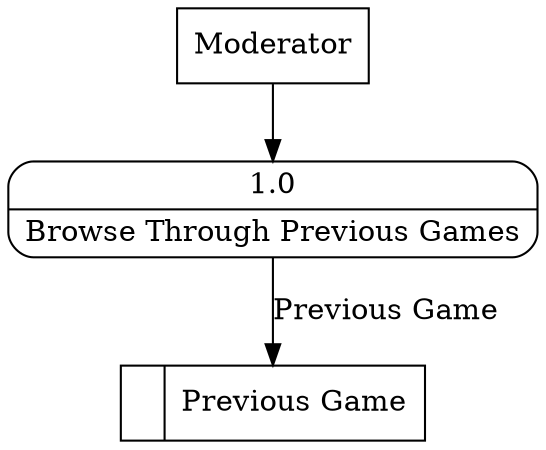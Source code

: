 digraph dfd2{ 
node[shape=record]
200 [label="<f0>  |<f1> Previous Game " ];
201 [label="Moderator" shape=box];
202 [label="{<f0> 1.0|<f1> Browse Through Previous Games }" shape=Mrecord];
201 -> 202
202 -> 200 [label="Previous Game"]
}